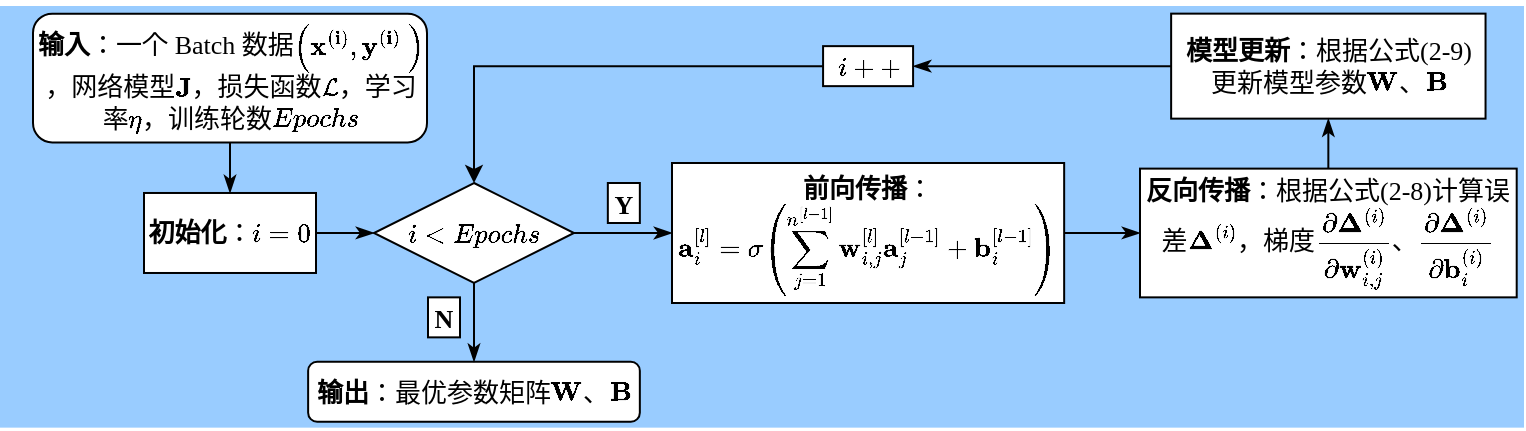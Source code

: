 <mxfile version="24.1.0" type="device">
  <diagram name="第 1 页" id="Q4xopFJmCzWeq5gmXgPe">
    <mxGraphModel dx="830" dy="477" grid="1" gridSize="10" guides="1" tooltips="1" connect="1" arrows="1" fold="1" page="1" pageScale="1" pageWidth="827" pageHeight="1169" math="1" shadow="0">
      <root>
        <mxCell id="0" />
        <mxCell id="1" parent="0" />
        <mxCell id="_QdoT_HeV3pdr8eNj3mZ-1" value="" style="group" parent="1" vertex="1" connectable="0">
          <mxGeometry x="1" y="2" width="762" height="210.82" as="geometry" />
        </mxCell>
        <mxCell id="Vkp8LfM3fs7p3LC4nuJO-1" value="" style="rounded=0;whiteSpace=wrap;html=1;fillColor=#99CCFF;dashed=1;strokeColor=none;" parent="_QdoT_HeV3pdr8eNj3mZ-1" vertex="1">
          <mxGeometry width="762" height="210.82" as="geometry" />
        </mxCell>
        <mxCell id="Vkp8LfM3fs7p3LC4nuJO-2" value="&lt;font style=&quot;font-size: 13px;&quot;&gt;&lt;b&gt;输入&lt;/b&gt;：一个 &lt;font face=&quot;Times New Roman&quot; style=&quot;font-size: 13px;&quot;&gt;Batch&lt;/font&gt; 数据`\left( \mathbf{x^{(i)}}, \mathbf{y^{(i)}}&lt;br style=&quot;border-color: var(--border-color); font-size: 13px;&quot;&gt;&amp;nbsp;\right)`，网络模型`\mathbf{J}`，损失函数&lt;/font&gt;&lt;font style=&quot;&quot;&gt;&lt;font&gt;&lt;span style=&quot;font-size: 12px;&quot;&gt;\(\mathcal{L}\)&lt;/span&gt;&lt;/font&gt;，学习率`\eta`，训练轮数`Epochs`&lt;/font&gt;" style="rounded=1;whiteSpace=wrap;html=1;fontSize=13;fontFamily=宋体;" parent="_QdoT_HeV3pdr8eNj3mZ-1" vertex="1">
          <mxGeometry x="16.5" y="3.82" width="197" height="64.38" as="geometry" />
        </mxCell>
        <mxCell id="Vkp8LfM3fs7p3LC4nuJO-3" value="&lt;b&gt;初始化&lt;/b&gt;：`i=0`" style="rounded=0;whiteSpace=wrap;html=1;fontFamily=宋体;fontSize=13;" parent="_QdoT_HeV3pdr8eNj3mZ-1" vertex="1">
          <mxGeometry x="72" y="93.49" width="86" height="40" as="geometry" />
        </mxCell>
        <mxCell id="Vkp8LfM3fs7p3LC4nuJO-4" value="`i&amp;lt;Epochs`" style="rhombus;whiteSpace=wrap;html=1;fontFamily=宋体;fontSize=13;verticalAlign=middle;" parent="_QdoT_HeV3pdr8eNj3mZ-1" vertex="1">
          <mxGeometry x="187" y="88.5" width="100" height="50" as="geometry" />
        </mxCell>
        <mxCell id="Vkp8LfM3fs7p3LC4nuJO-5" value="&lt;b&gt;反向传播&lt;/b&gt;：根据公式&lt;font face=&quot;Times New Roman&quot;&gt;(2-8)&lt;/font&gt;计算误差`\mathbf{\Delta}^{(i)}`，梯度`\frac{\partial \mathbf{\Delta}^{(i)}}{\partial \mathbf{w}_{i, j}^{(i)}}`、`\frac{\partial \mathbf{\Delta}^{(i)}}{\partial \mathbf{b}_{i}^{(i)}}`" style="rounded=0;whiteSpace=wrap;html=1;fontFamily=宋体;fontSize=13;" parent="_QdoT_HeV3pdr8eNj3mZ-1" vertex="1">
          <mxGeometry x="570" y="81.31" width="188.35" height="64.37" as="geometry" />
        </mxCell>
        <mxCell id="Vkp8LfM3fs7p3LC4nuJO-6" value="&lt;b&gt;模型更新&lt;/b&gt;：根据公式&lt;font face=&quot;Times New Roman&quot;&gt;(2-9)&lt;/font&gt;更新模型参数`\mathbf{W}`、`\mathbf{B}`" style="rounded=0;whiteSpace=wrap;html=1;fontFamily=宋体;fontSize=13;" parent="_QdoT_HeV3pdr8eNj3mZ-1" vertex="1">
          <mxGeometry x="585.57" y="3.82" width="157.2" height="52.5" as="geometry" />
        </mxCell>
        <mxCell id="Vkp8LfM3fs7p3LC4nuJO-7" value="`i++`" style="rounded=0;whiteSpace=wrap;html=1;fontFamily=Times New Roman;fontSize=13;" parent="_QdoT_HeV3pdr8eNj3mZ-1" vertex="1">
          <mxGeometry x="411.54" y="20.07" width="45" height="20" as="geometry" />
        </mxCell>
        <mxCell id="Vkp8LfM3fs7p3LC4nuJO-8" value="&lt;font style=&quot;font-size: 13px;&quot;&gt;&lt;b&gt;输出&lt;/b&gt;：最优参数矩阵`\mathbf{W}`、`\mathbf{B}`&lt;/font&gt;" style="rounded=1;whiteSpace=wrap;html=1;fontSize=13;fontFamily=宋体;" parent="_QdoT_HeV3pdr8eNj3mZ-1" vertex="1">
          <mxGeometry x="154.07" y="177.88" width="165.85" height="30" as="geometry" />
        </mxCell>
        <mxCell id="Vkp8LfM3fs7p3LC4nuJO-9" value="" style="endArrow=classicThin;html=1;rounded=0;exitX=0.5;exitY=1;exitDx=0;exitDy=0;entryX=0.5;entryY=0;entryDx=0;entryDy=0;endFill=1;fontSize=13;" parent="_QdoT_HeV3pdr8eNj3mZ-1" source="Vkp8LfM3fs7p3LC4nuJO-2" target="Vkp8LfM3fs7p3LC4nuJO-3" edge="1">
          <mxGeometry width="50" height="50" relative="1" as="geometry">
            <mxPoint x="220.65" y="-26.5" as="sourcePoint" />
            <mxPoint x="270.65" y="-76.5" as="targetPoint" />
          </mxGeometry>
        </mxCell>
        <mxCell id="Vkp8LfM3fs7p3LC4nuJO-10" value="" style="endArrow=classicThin;html=1;rounded=0;entryX=0;entryY=0.5;entryDx=0;entryDy=0;endFill=1;fontSize=13;exitX=1;exitY=0.5;exitDx=0;exitDy=0;" parent="_QdoT_HeV3pdr8eNj3mZ-1" source="Vkp8LfM3fs7p3LC4nuJO-3" target="Vkp8LfM3fs7p3LC4nuJO-4" edge="1">
          <mxGeometry width="50" height="50" relative="1" as="geometry">
            <mxPoint x="250.65" y="14.5" as="sourcePoint" />
            <mxPoint x="270.65" y="14.5" as="targetPoint" />
          </mxGeometry>
        </mxCell>
        <mxCell id="Vkp8LfM3fs7p3LC4nuJO-11" value="" style="endArrow=classicThin;html=1;rounded=0;entryX=0;entryY=0.5;entryDx=0;entryDy=0;endFill=1;fontSize=13;exitX=1;exitY=0.5;exitDx=0;exitDy=0;" parent="_QdoT_HeV3pdr8eNj3mZ-1" source="Vkp8LfM3fs7p3LC4nuJO-4" target="Vkp8LfM3fs7p3LC4nuJO-19" edge="1">
          <mxGeometry width="50" height="50" relative="1" as="geometry">
            <mxPoint x="370.65" y="14.5" as="sourcePoint" />
            <mxPoint x="327" y="113.5" as="targetPoint" />
          </mxGeometry>
        </mxCell>
        <mxCell id="Vkp8LfM3fs7p3LC4nuJO-12" value="" style="endArrow=classicThin;html=1;rounded=0;entryX=0;entryY=0.5;entryDx=0;entryDy=0;endFill=1;fontSize=13;exitX=1;exitY=0.5;exitDx=0;exitDy=0;" parent="_QdoT_HeV3pdr8eNj3mZ-1" source="Vkp8LfM3fs7p3LC4nuJO-19" target="Vkp8LfM3fs7p3LC4nuJO-5" edge="1">
          <mxGeometry width="50" height="50" relative="1" as="geometry">
            <mxPoint x="457" y="113.5" as="sourcePoint" />
            <mxPoint x="516.65" y="14.67" as="targetPoint" />
          </mxGeometry>
        </mxCell>
        <mxCell id="Vkp8LfM3fs7p3LC4nuJO-13" value="" style="endArrow=classicThin;html=1;rounded=0;entryX=0.5;entryY=1;entryDx=0;entryDy=0;endFill=1;fontSize=13;exitX=0.5;exitY=0;exitDx=0;exitDy=0;" parent="_QdoT_HeV3pdr8eNj3mZ-1" source="Vkp8LfM3fs7p3LC4nuJO-5" target="Vkp8LfM3fs7p3LC4nuJO-6" edge="1">
          <mxGeometry width="50" height="50" relative="1" as="geometry">
            <mxPoint x="627.65" y="14.67" as="sourcePoint" />
            <mxPoint x="647.65" y="14.67" as="targetPoint" />
          </mxGeometry>
        </mxCell>
        <mxCell id="Vkp8LfM3fs7p3LC4nuJO-14" value="" style="endArrow=classicThin;html=1;rounded=0;entryX=1;entryY=0.5;entryDx=0;entryDy=0;endFill=1;fontSize=13;exitX=0;exitY=0.5;exitDx=0;exitDy=0;" parent="_QdoT_HeV3pdr8eNj3mZ-1" source="Vkp8LfM3fs7p3LC4nuJO-6" target="Vkp8LfM3fs7p3LC4nuJO-7" edge="1">
          <mxGeometry width="50" height="50" relative="1" as="geometry">
            <mxPoint x="714.65" y="14.67" as="sourcePoint" />
            <mxPoint x="734.65" y="14.67" as="targetPoint" />
          </mxGeometry>
        </mxCell>
        <mxCell id="Vkp8LfM3fs7p3LC4nuJO-15" value="" style="endArrow=classicThin;html=1;rounded=0;entryX=0.5;entryY=0;entryDx=0;entryDy=0;endFill=1;fontSize=13;exitX=0.5;exitY=1;exitDx=0;exitDy=0;" parent="_QdoT_HeV3pdr8eNj3mZ-1" source="Vkp8LfM3fs7p3LC4nuJO-4" target="Vkp8LfM3fs7p3LC4nuJO-8" edge="1">
          <mxGeometry width="50" height="50" relative="1" as="geometry">
            <mxPoint x="570" y="84.5" as="sourcePoint" />
            <mxPoint x="570" y="51.5" as="targetPoint" />
          </mxGeometry>
        </mxCell>
        <mxCell id="Vkp8LfM3fs7p3LC4nuJO-16" value="&lt;b&gt;Y&lt;/b&gt;" style="rounded=0;whiteSpace=wrap;html=1;fontFamily=宋体;fontSize=13;" parent="_QdoT_HeV3pdr8eNj3mZ-1" vertex="1">
          <mxGeometry x="303.92" y="88.5" width="16" height="20" as="geometry" />
        </mxCell>
        <mxCell id="Vkp8LfM3fs7p3LC4nuJO-17" value="&lt;b&gt;N&lt;/b&gt;" style="rounded=0;whiteSpace=wrap;html=1;fontFamily=宋体;fontSize=13;" parent="_QdoT_HeV3pdr8eNj3mZ-1" vertex="1">
          <mxGeometry x="214" y="145.68" width="16" height="20" as="geometry" />
        </mxCell>
        <mxCell id="Vkp8LfM3fs7p3LC4nuJO-18" value="" style="edgeStyle=orthogonalEdgeStyle;rounded=0;orthogonalLoop=1;jettySize=auto;html=1;exitX=0;exitY=0.5;exitDx=0;exitDy=0;entryX=0.5;entryY=0;entryDx=0;entryDy=0;fontFamily=宋体;fontSize=13;" parent="_QdoT_HeV3pdr8eNj3mZ-1" source="Vkp8LfM3fs7p3LC4nuJO-7" target="Vkp8LfM3fs7p3LC4nuJO-4" edge="1">
          <mxGeometry relative="1" as="geometry">
            <mxPoint x="602" y="-181.12" as="sourcePoint" />
            <mxPoint x="164" y="-196.12" as="targetPoint" />
            <Array as="points">
              <mxPoint x="237" y="29.88" />
            </Array>
          </mxGeometry>
        </mxCell>
        <mxCell id="Vkp8LfM3fs7p3LC4nuJO-19" value="&lt;b&gt;前向传播&lt;/b&gt;：`\mathbf{a}_{i}^{[l]} = \sigma (\sum_{j = 1}^{n^{[l-1]}}\mathbf{w}_{i, j}^{[l]}\mathbf{a}_{j}^{[l - 1]} + \mathbf{b}_{i}^{[l - 1]})`" style="rounded=0;whiteSpace=wrap;html=1;fontFamily=宋体;fontSize=13;" parent="_QdoT_HeV3pdr8eNj3mZ-1" vertex="1">
          <mxGeometry x="336" y="78.5" width="196.08" height="70" as="geometry" />
        </mxCell>
      </root>
    </mxGraphModel>
  </diagram>
</mxfile>
